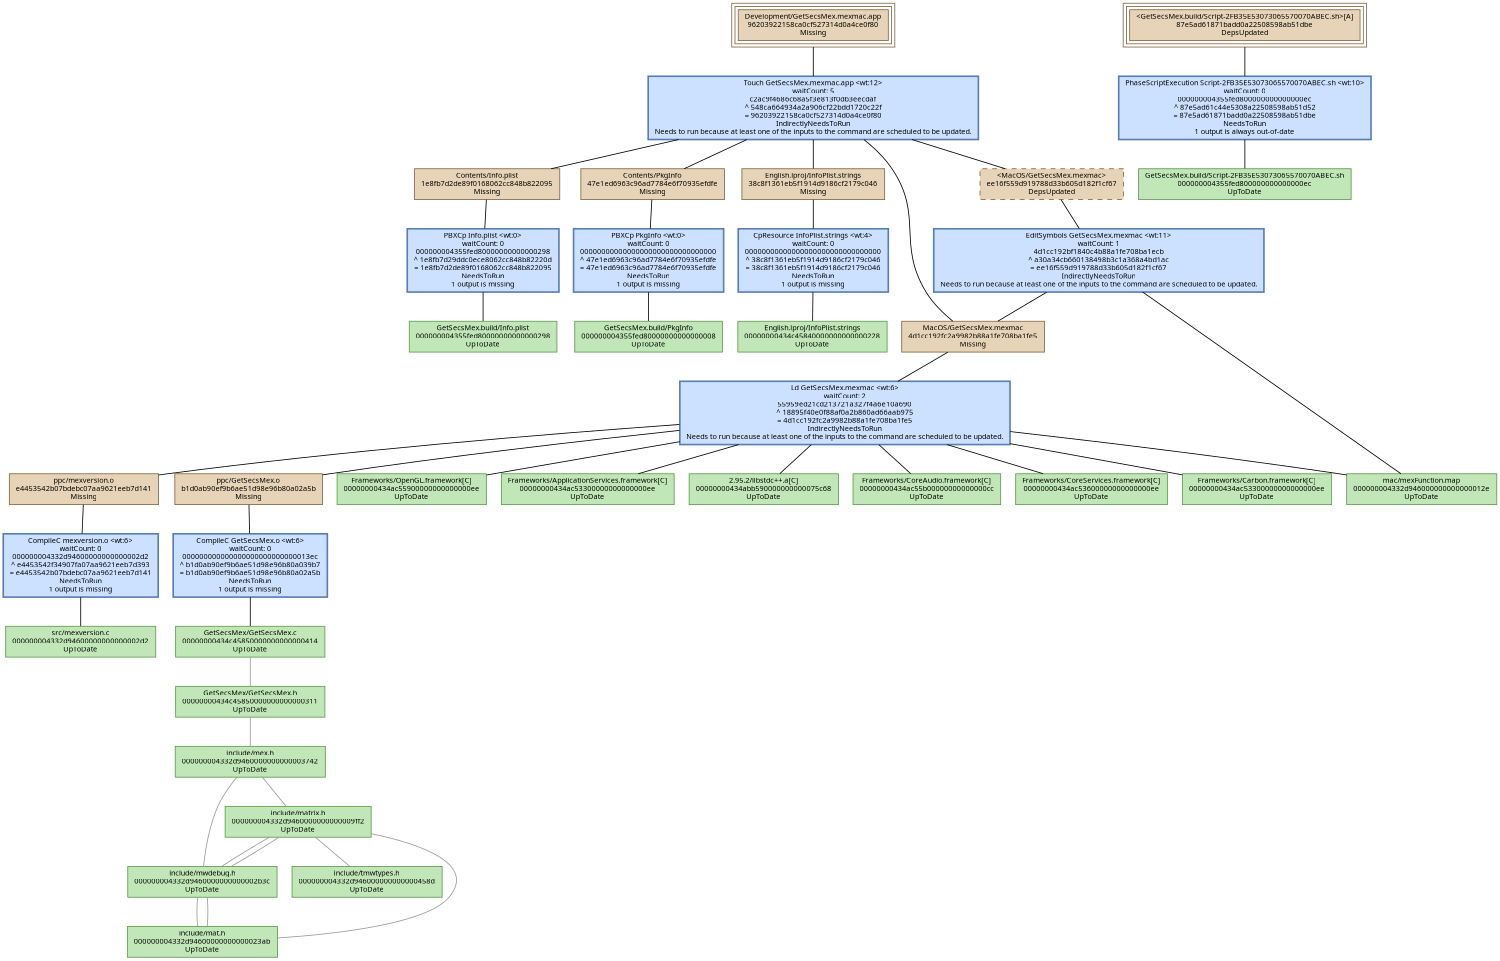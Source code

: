 digraph GetSecsMex {
   size = "10.000000,8.500000";
   concentrate = false;

   node [ shape = box, style = filled, color = "0.3 0.5 0.6", fillcolor = "0.3 0.2 0.9", fontname = "Monaco", fontsize = "9" ];
   n00001 [ label = "Development/GetSecsMex.mexmac.app\n96203922158ca0cf527314d0a4ce0f80\nMissing", color = "0.1 0.5 0.5", fillcolor = "0.1 0.2 0.9", peripheries = 3 ];
   n00002 [ label = "Contents/Info.plist\n1e8fb7d2de89f0168062cc848b822095\nMissing", color = "0.1 0.5 0.5", fillcolor = "0.1 0.2 0.9" ];
   n00003 [ label = "GetSecsMex.build/Info.plist\n000000004355fed80000000000000298\nUpToDate" ];
   n00004 [ label = "Contents/PkgInfo\n47e1ed6963c96ad7784e6f70935efdfe\nMissing", color = "0.1 0.5 0.5", fillcolor = "0.1 0.2 0.9" ];
   n00005 [ label = "GetSecsMex.build/PkgInfo\n000000004355fed80000000000000008\nUpToDate" ];
   n00006 [ label = "English.lproj/InfoPlist.strings\n38c8f1361eb5f1914d9186cf2179c046\nMissing", color = "0.1 0.5 0.5", fillcolor = "0.1 0.2 0.9" ];
   n00007 [ label = "English.lproj/InfoPlist.strings\n00000000434c45840000000000000228\nUpToDate" ];
   n00008 [ label = "ppc/mexversion.o\ne4453542b07bdebc07aa9621eeb7d141\nMissing", color = "0.1 0.5 0.5", fillcolor = "0.1 0.2 0.9" ];
   n00009 [ label = "src/mexversion.c\n000000004332d94600000000000002d2\nUpToDate" ];
   n00010 [ label = "ppc/GetSecsMex.o\nb1d0ab90ef9b6ae51d98e96b80a02a5b\nMissing", color = "0.1 0.5 0.5", fillcolor = "0.1 0.2 0.9" ];
   n00011 [ label = "GetSecsMex/GetSecsMex.c\n00000000434c45850000000000000414\nUpToDate" ];
   n00012 [ label = "MacOS/GetSecsMex.mexmac\n4d1cc192fc2a9982b88a1fe708ba1fe5\nMissing", color = "0.1 0.5 0.5", fillcolor = "0.1 0.2 0.9" ];
   n00013 [ label = "Frameworks/OpenGL.framework[C]\n00000000434ac55900000000000000ee\nUpToDate" ];
   n00014 [ label = "Frameworks/ApplicationServices.framework[C]\n00000000434ac53300000000000000ee\nUpToDate" ];
   n00015 [ label = "2.95.2/libstdc++.a[C]\n00000000434abb590000000000075c68\nUpToDate" ];
   n00016 [ label = "Frameworks/CoreAudio.framework[C]\n00000000434ac55b00000000000000cc\nUpToDate" ];
   n00017 [ label = "Frameworks/CoreServices.framework[C]\n00000000434ac53600000000000000ee\nUpToDate" ];
   n00018 [ label = "Frameworks/Carbon.framework[C]\n00000000434ac53300000000000000ee\nUpToDate" ];
   n00019 [ label = "mac/mexFunction.map\n000000004332d946000000000000012e\nUpToDate" ];
   n00020 [ label = "<GetSecsMex.build/Script-2FB35E53073065570070ABEC.sh>[A]\n87e5ad61871badd0a22508598ab51dbe\nDepsUpdated", color = "0.1 0.5 0.5", fillcolor = "0.1 0.2 0.9", peripheries = 3 ];
   n00021 [ label = "GetSecsMex.build/Script-2FB35E53073065570070ABEC.sh\n000000004355fed800000000000000ec\nUpToDate" ];
   n00022 [ label = "<MacOS/GetSecsMex.mexmac>\nee16f559d919788d33b605d182f1cf67\nDepsUpdated", color = "0.1 0.5 0.5", fillcolor = "0.1 0.2 0.9", style = "filled,dashed" ];
   n00023 [ label = "GetSecsMex/GetSecsMex.h\n00000000434c45850000000000000311\nUpToDate" ];
   n00024 [ label = "include/mex.h\n000000004332d9460000000000003742\nUpToDate" ];
   n00025 [ label = "include/matrix.h\n000000004332d9460000000000009ff2\nUpToDate" ];
   n00026 [ label = "include/mwdebug.h\n000000004332d9460000000000002b3c\nUpToDate" ];
   n00027 [ label = "include/tmwtypes.h\n000000004332d946000000000000458d\nUpToDate" ];
   n00028 [ label = "include/mat.h\n000000004332d94600000000000023ab\nUpToDate" ];

   node [ shape = box, style = "filled,bold", color = "0.7 0.5 0.7", fillcolor = "0.7 0.2 1.0", fontname = "Monaco", fontsize = "9" ];
   c00001 [ label = "PBXCp Info.plist <wt:0>\nwaitCount: 0\n000000004355fed80000000000000298\n^ 1e8fb7d29ddc0ece8062cc848b82220d\n= 1e8fb7d2de89f0168062cc848b822095\nNeedsToRun\n1 output is missing", color = "0.6 0.5 0.7", fillcolor = "0.6 0.2 1.0" ];
   c00002 [ label = "PBXCp PkgInfo <wt:0>\nwaitCount: 0\n00000000000000000000000000000000\n^ 47e1ed6963c96ad7784e6f70935efdfe\n= 47e1ed6963c96ad7784e6f70935efdfe\nNeedsToRun\n1 output is missing", color = "0.6 0.5 0.7", fillcolor = "0.6 0.2 1.0" ];
   c00003 [ label = "CpResource InfoPlist.strings <wt:4>\nwaitCount: 0\n00000000000000000000000000000000\n^ 38c8f1361eb5f1914d9186cf2179c046\n= 38c8f1361eb5f1914d9186cf2179c046\nNeedsToRun\n1 output is missing", color = "0.6 0.5 0.7", fillcolor = "0.6 0.2 1.0" ];
   c00004 [ label = "CompileC mexversion.o <wt:6>\nwaitCount: 0\n000000004332d94600000000000002d2\n^ e4453542f34907fa07aa9621eeb7d393\n= e4453542b07bdebc07aa9621eeb7d141\nNeedsToRun\n1 output is missing", color = "0.6 0.5 0.7", fillcolor = "0.6 0.2 1.0" ];
   c00005 [ label = "CompileC GetSecsMex.o <wt:6>\nwaitCount: 0\n000000000000000000000000000013ec\n^ b1d0ab90ef9b6ae51d98e96b80a039b7\n= b1d0ab90ef9b6ae51d98e96b80a02a5b\nNeedsToRun\n1 output is missing", color = "0.6 0.5 0.7", fillcolor = "0.6 0.2 1.0" ];
   c00006 [ label = "Ld GetSecsMex.mexmac <wt:6>\nwaitCount: 2\n55959ed21cd213721a327f4a6e10a690\n^ 18895f40e0f88af0a2b860ad66aab975\n= 4d1cc192fc2a9982b88a1fe708ba1fe5\nIndirectlyNeedsToRun\nNeeds to run because at least one of the inputs to the command are scheduled to be updated.", color = "0.6 0.5 0.7", fillcolor = "0.6 0.2 1.0" ];
   c00007 [ label = "PhaseScriptExecution Script-2FB35E53073065570070ABEC.sh <wt:10>\nwaitCount: 0\n000000004355fed800000000000000ec\n^ 87e5ad61c44e5308a22508598ab51d52\n= 87e5ad61871badd0a22508598ab51dbe\nNeedsToRun\n1 output is always out-of-date", color = "0.6 0.5 0.7", fillcolor = "0.6 0.2 1.0" ];
   c00008 [ label = "EditSymbols GetSecsMex.mexmac <wt:11>\nwaitCount: 1\n4d1cc192bf1840c4b88a1fe708ba1ecb\n^ a30a34cb660138498b3c1a368a4bd1ac\n= ee16f559d919788d33b605d182f1cf67\nIndirectlyNeedsToRun\nNeeds to run because at least one of the inputs to the command are scheduled to be updated.", color = "0.6 0.5 0.7", fillcolor = "0.6 0.2 1.0" ];
   c00009 [ label = "Touch GetSecsMex.mexmac.app <wt:12>\nwaitCount: 5\nc2ac9f4686c68a5f3e813f0db3eecdaf\n^ 548ca664934a2a906cf22bdd1720c22f\n= 96203922158ca0cf527314d0a4ce0f80\nIndirectlyNeedsToRun\nNeeds to run because at least one of the inputs to the command are scheduled to be updated.", color = "0.6 0.5 0.7", fillcolor = "0.6 0.2 1.0" ];

   edge [ style = solid, color = black, arrowhead = none, arrowtail = normal ];
   n00001 -> { c00009 };
   n00002 -> { c00001 };
   n00004 -> { c00002 };
   n00006 -> { c00003 };
   n00008 -> { c00004 };
   n00010 -> { c00005 };
   n00012 -> { c00006 };
   n00020 -> { c00007 };
   n00022 -> { c00008 };
   c00001 -> { n00003 };
   c00002 -> { n00005 n00005 };
   c00003 -> { n00007 n00007 };
   c00004 -> { n00009 };
   c00005 -> { n00011 };
   c00006 -> { n00008 n00010 n00013 n00014 n00015 n00016 n00017 n00018 n00019 };
   c00007 -> { n00021 };
   c00008 -> { n00012 n00019 };
   c00009 -> { n00002 n00004 n00006 n00012 n00022 };

   edge [ style = solid, color = gray60, arrowhead = none, arrowtail = normal ];
   n00011 -> { n00023 };
   n00023 -> { n00024 };
   n00024 -> { n00025 n00025 n00026 };
   n00025 -> { n00027 n00026 };
   n00026 -> { n00025 n00028 };
   n00028 -> { n00025 n00026 };
}
